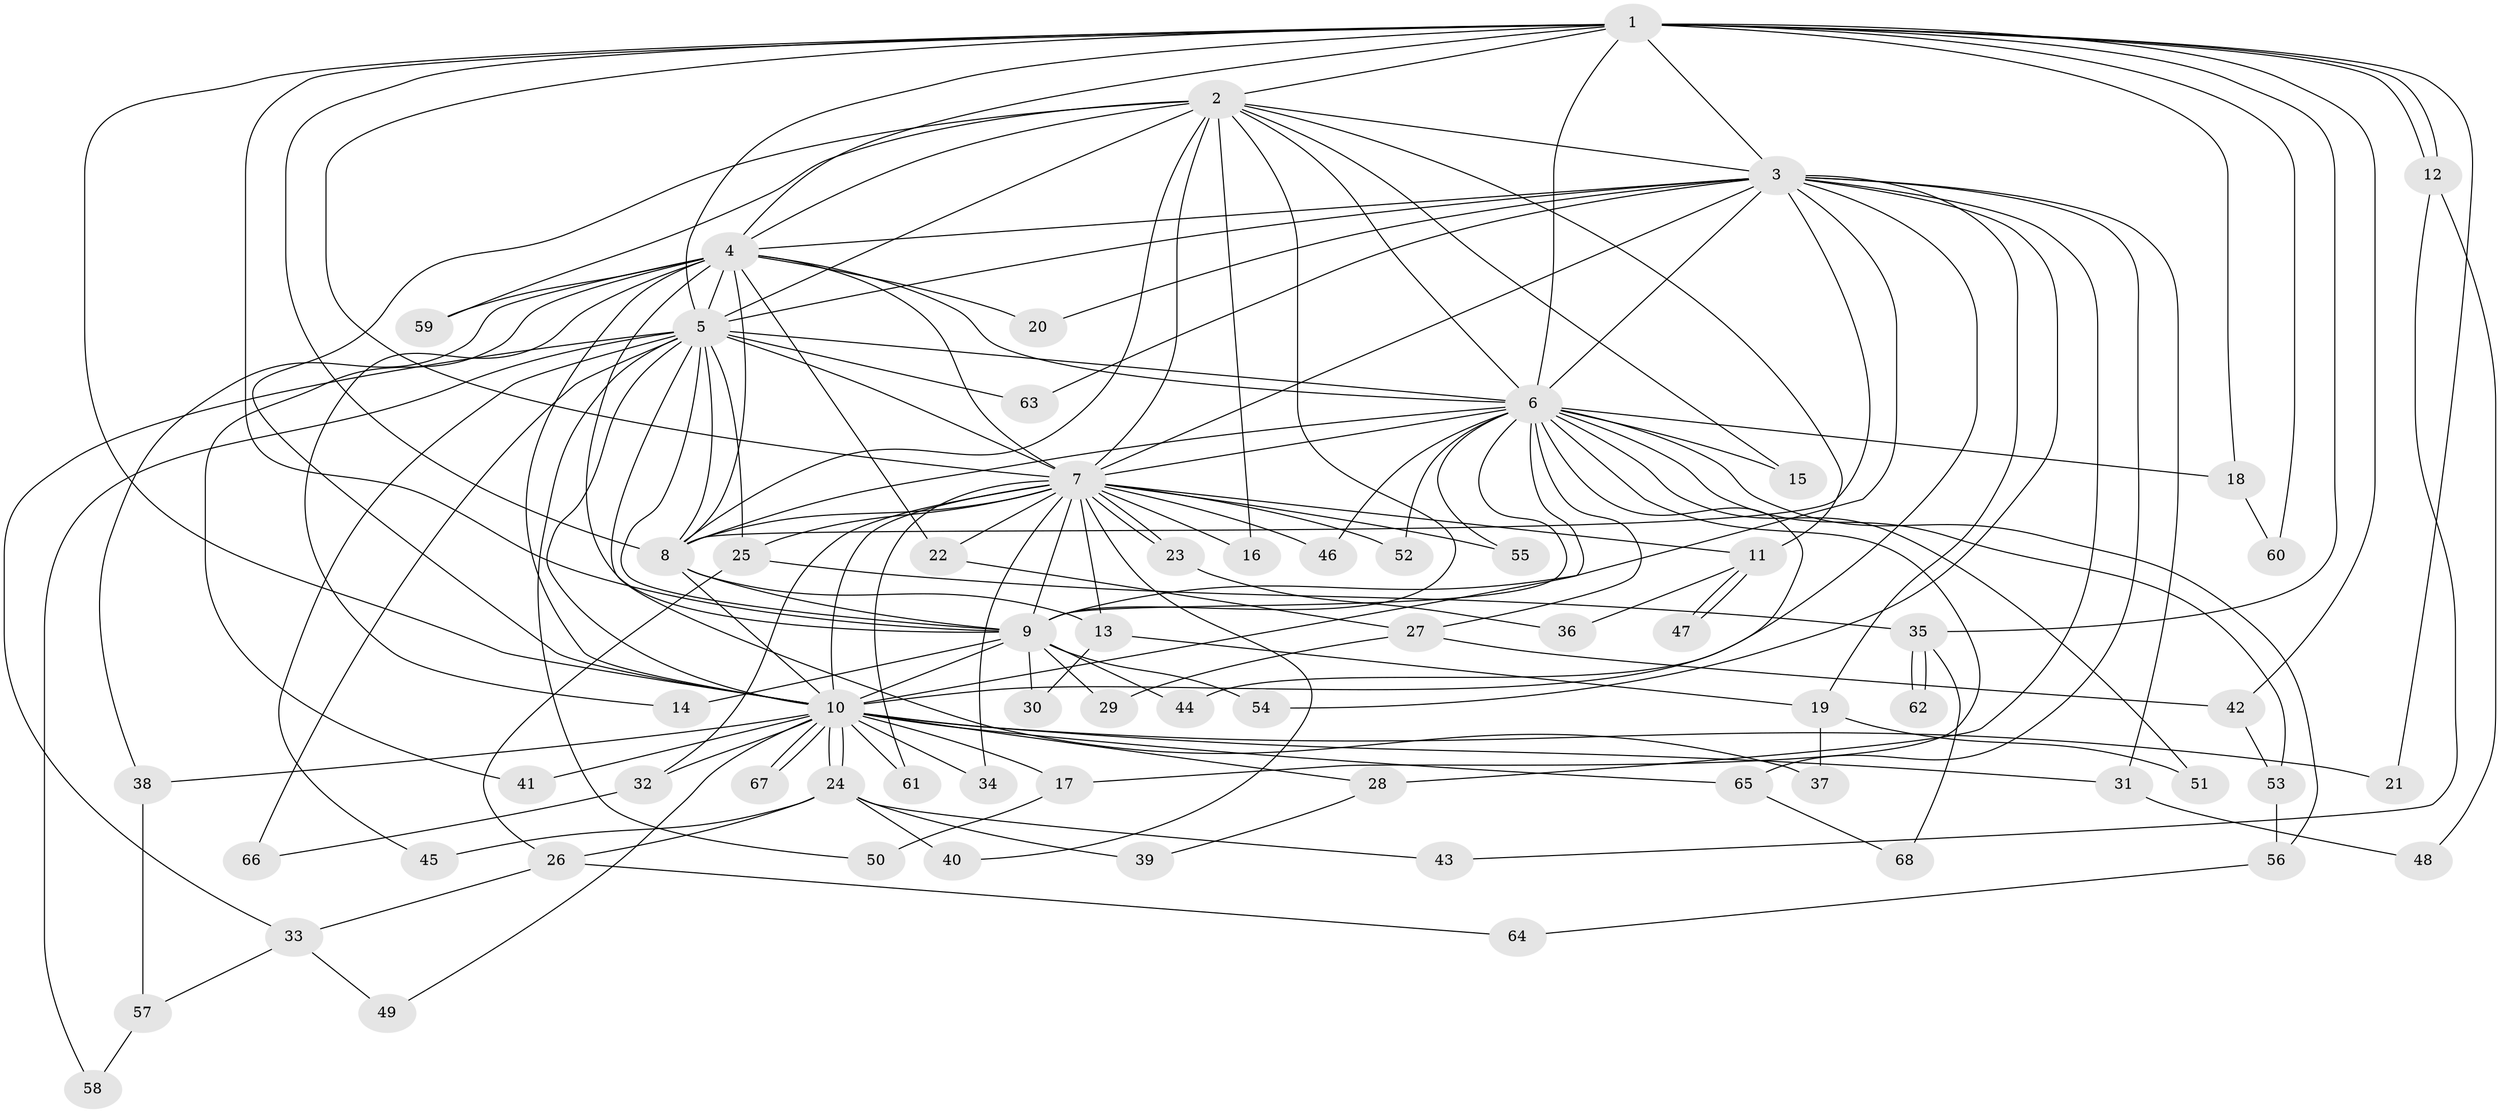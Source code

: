 // coarse degree distribution, {13: 0.021739130434782608, 8: 0.021739130434782608, 22: 0.043478260869565216, 11: 0.021739130434782608, 14: 0.021739130434782608, 20: 0.021739130434782608, 3: 0.2826086956521739, 4: 0.021739130434782608, 2: 0.4782608695652174, 5: 0.043478260869565216, 7: 0.021739130434782608}
// Generated by graph-tools (version 1.1) at 2025/23/03/03/25 07:23:39]
// undirected, 68 vertices, 161 edges
graph export_dot {
graph [start="1"]
  node [color=gray90,style=filled];
  1;
  2;
  3;
  4;
  5;
  6;
  7;
  8;
  9;
  10;
  11;
  12;
  13;
  14;
  15;
  16;
  17;
  18;
  19;
  20;
  21;
  22;
  23;
  24;
  25;
  26;
  27;
  28;
  29;
  30;
  31;
  32;
  33;
  34;
  35;
  36;
  37;
  38;
  39;
  40;
  41;
  42;
  43;
  44;
  45;
  46;
  47;
  48;
  49;
  50;
  51;
  52;
  53;
  54;
  55;
  56;
  57;
  58;
  59;
  60;
  61;
  62;
  63;
  64;
  65;
  66;
  67;
  68;
  1 -- 2;
  1 -- 3;
  1 -- 4;
  1 -- 5;
  1 -- 6;
  1 -- 7;
  1 -- 8;
  1 -- 9;
  1 -- 10;
  1 -- 12;
  1 -- 12;
  1 -- 18;
  1 -- 21;
  1 -- 35;
  1 -- 42;
  1 -- 60;
  2 -- 3;
  2 -- 4;
  2 -- 5;
  2 -- 6;
  2 -- 7;
  2 -- 8;
  2 -- 9;
  2 -- 10;
  2 -- 11;
  2 -- 15;
  2 -- 16;
  2 -- 59;
  3 -- 4;
  3 -- 5;
  3 -- 6;
  3 -- 7;
  3 -- 8;
  3 -- 9;
  3 -- 10;
  3 -- 19;
  3 -- 20;
  3 -- 28;
  3 -- 31;
  3 -- 54;
  3 -- 63;
  3 -- 65;
  4 -- 5;
  4 -- 6;
  4 -- 7;
  4 -- 8;
  4 -- 9;
  4 -- 10;
  4 -- 14;
  4 -- 20;
  4 -- 22;
  4 -- 38;
  4 -- 41;
  4 -- 59;
  5 -- 6;
  5 -- 7;
  5 -- 8;
  5 -- 9;
  5 -- 10;
  5 -- 25;
  5 -- 33;
  5 -- 37;
  5 -- 45;
  5 -- 50;
  5 -- 58;
  5 -- 63;
  5 -- 66;
  6 -- 7;
  6 -- 8;
  6 -- 9;
  6 -- 10;
  6 -- 15;
  6 -- 17;
  6 -- 18;
  6 -- 27;
  6 -- 44;
  6 -- 46;
  6 -- 51;
  6 -- 52;
  6 -- 53;
  6 -- 55;
  6 -- 56;
  7 -- 8;
  7 -- 9;
  7 -- 10;
  7 -- 11;
  7 -- 13;
  7 -- 16;
  7 -- 22;
  7 -- 23;
  7 -- 23;
  7 -- 25;
  7 -- 32;
  7 -- 34;
  7 -- 40;
  7 -- 46;
  7 -- 52;
  7 -- 55;
  7 -- 61;
  8 -- 9;
  8 -- 10;
  8 -- 13;
  9 -- 10;
  9 -- 14;
  9 -- 29;
  9 -- 30;
  9 -- 44;
  9 -- 54;
  10 -- 17;
  10 -- 21;
  10 -- 24;
  10 -- 24;
  10 -- 28;
  10 -- 31;
  10 -- 32;
  10 -- 34;
  10 -- 38;
  10 -- 41;
  10 -- 49;
  10 -- 61;
  10 -- 65;
  10 -- 67;
  10 -- 67;
  11 -- 36;
  11 -- 47;
  11 -- 47;
  12 -- 43;
  12 -- 48;
  13 -- 19;
  13 -- 30;
  17 -- 50;
  18 -- 60;
  19 -- 37;
  19 -- 51;
  22 -- 27;
  23 -- 36;
  24 -- 26;
  24 -- 39;
  24 -- 40;
  24 -- 43;
  24 -- 45;
  25 -- 26;
  25 -- 35;
  26 -- 33;
  26 -- 64;
  27 -- 29;
  27 -- 42;
  28 -- 39;
  31 -- 48;
  32 -- 66;
  33 -- 49;
  33 -- 57;
  35 -- 62;
  35 -- 62;
  35 -- 68;
  38 -- 57;
  42 -- 53;
  53 -- 56;
  56 -- 64;
  57 -- 58;
  65 -- 68;
}
